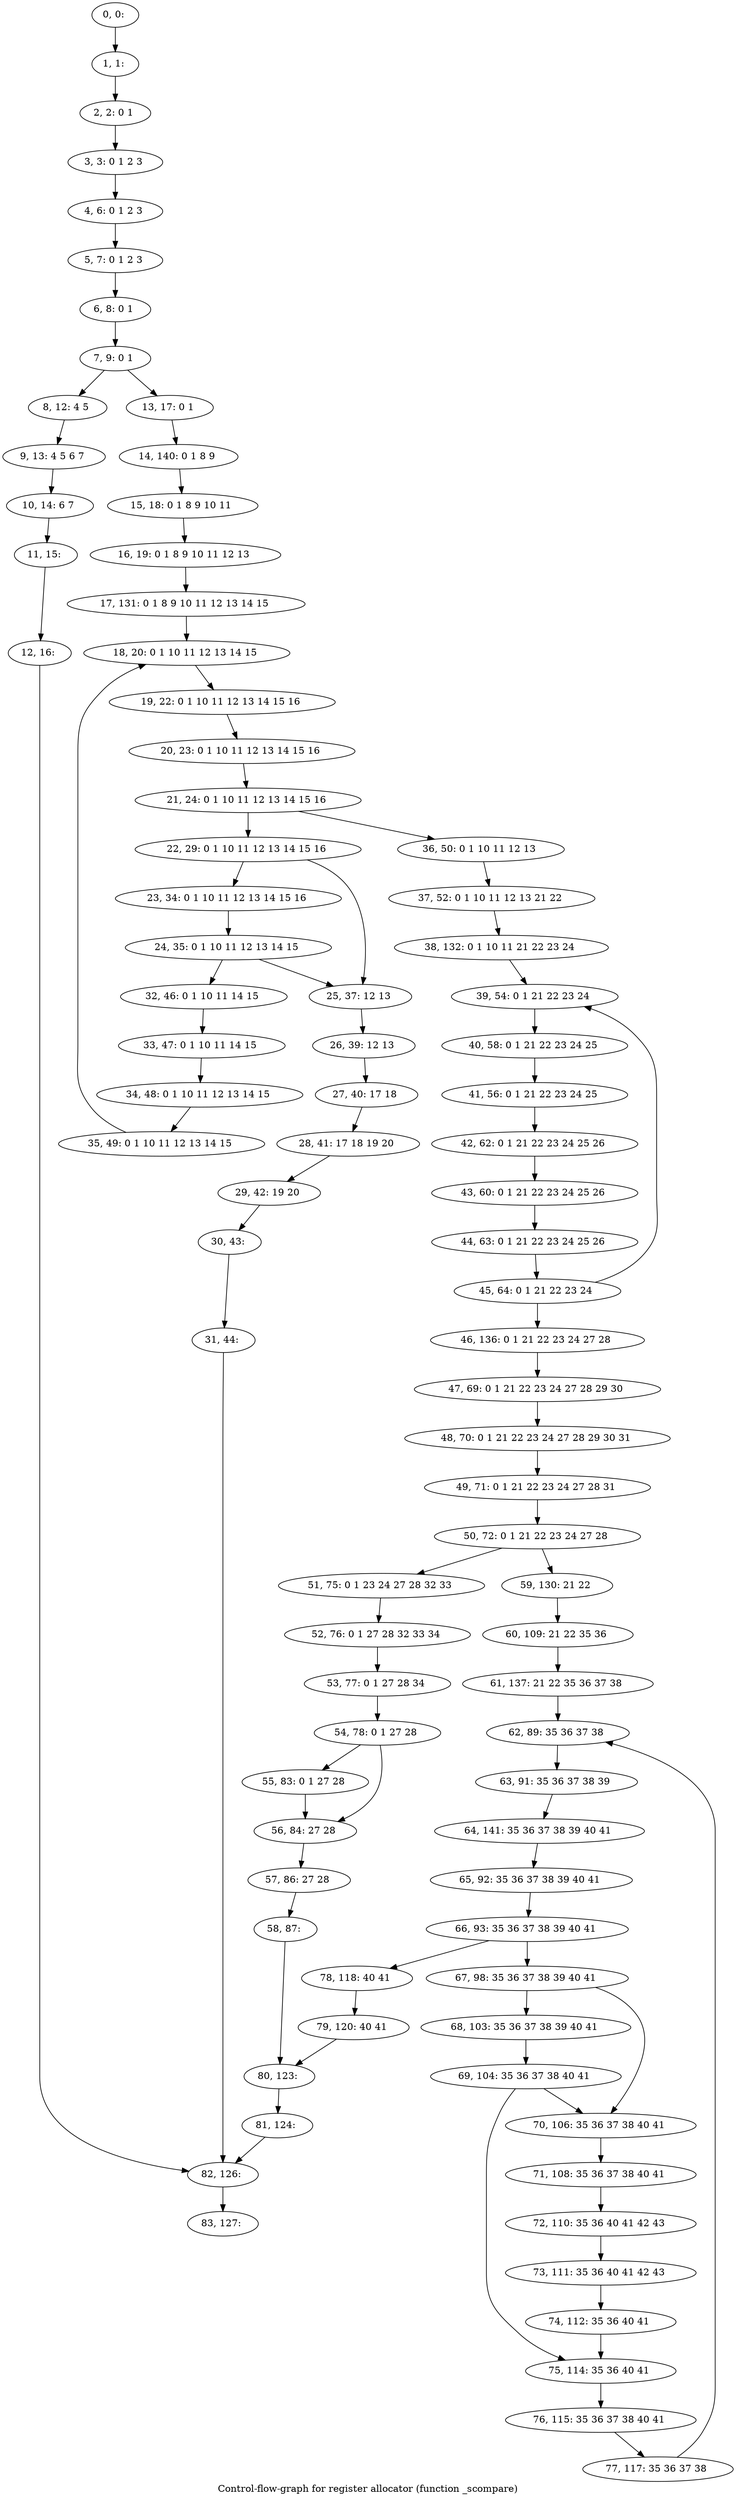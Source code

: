 digraph G {
graph [label="Control-flow-graph for register allocator (function _scompare)"]
0[label="0, 0: "];
1[label="1, 1: "];
2[label="2, 2: 0 1 "];
3[label="3, 3: 0 1 2 3 "];
4[label="4, 6: 0 1 2 3 "];
5[label="5, 7: 0 1 2 3 "];
6[label="6, 8: 0 1 "];
7[label="7, 9: 0 1 "];
8[label="8, 12: 4 5 "];
9[label="9, 13: 4 5 6 7 "];
10[label="10, 14: 6 7 "];
11[label="11, 15: "];
12[label="12, 16: "];
13[label="13, 17: 0 1 "];
14[label="14, 140: 0 1 8 9 "];
15[label="15, 18: 0 1 8 9 10 11 "];
16[label="16, 19: 0 1 8 9 10 11 12 13 "];
17[label="17, 131: 0 1 8 9 10 11 12 13 14 15 "];
18[label="18, 20: 0 1 10 11 12 13 14 15 "];
19[label="19, 22: 0 1 10 11 12 13 14 15 16 "];
20[label="20, 23: 0 1 10 11 12 13 14 15 16 "];
21[label="21, 24: 0 1 10 11 12 13 14 15 16 "];
22[label="22, 29: 0 1 10 11 12 13 14 15 16 "];
23[label="23, 34: 0 1 10 11 12 13 14 15 16 "];
24[label="24, 35: 0 1 10 11 12 13 14 15 "];
25[label="25, 37: 12 13 "];
26[label="26, 39: 12 13 "];
27[label="27, 40: 17 18 "];
28[label="28, 41: 17 18 19 20 "];
29[label="29, 42: 19 20 "];
30[label="30, 43: "];
31[label="31, 44: "];
32[label="32, 46: 0 1 10 11 14 15 "];
33[label="33, 47: 0 1 10 11 14 15 "];
34[label="34, 48: 0 1 10 11 12 13 14 15 "];
35[label="35, 49: 0 1 10 11 12 13 14 15 "];
36[label="36, 50: 0 1 10 11 12 13 "];
37[label="37, 52: 0 1 10 11 12 13 21 22 "];
38[label="38, 132: 0 1 10 11 21 22 23 24 "];
39[label="39, 54: 0 1 21 22 23 24 "];
40[label="40, 58: 0 1 21 22 23 24 25 "];
41[label="41, 56: 0 1 21 22 23 24 25 "];
42[label="42, 62: 0 1 21 22 23 24 25 26 "];
43[label="43, 60: 0 1 21 22 23 24 25 26 "];
44[label="44, 63: 0 1 21 22 23 24 25 26 "];
45[label="45, 64: 0 1 21 22 23 24 "];
46[label="46, 136: 0 1 21 22 23 24 27 28 "];
47[label="47, 69: 0 1 21 22 23 24 27 28 29 30 "];
48[label="48, 70: 0 1 21 22 23 24 27 28 29 30 31 "];
49[label="49, 71: 0 1 21 22 23 24 27 28 31 "];
50[label="50, 72: 0 1 21 22 23 24 27 28 "];
51[label="51, 75: 0 1 23 24 27 28 32 33 "];
52[label="52, 76: 0 1 27 28 32 33 34 "];
53[label="53, 77: 0 1 27 28 34 "];
54[label="54, 78: 0 1 27 28 "];
55[label="55, 83: 0 1 27 28 "];
56[label="56, 84: 27 28 "];
57[label="57, 86: 27 28 "];
58[label="58, 87: "];
59[label="59, 130: 21 22 "];
60[label="60, 109: 21 22 35 36 "];
61[label="61, 137: 21 22 35 36 37 38 "];
62[label="62, 89: 35 36 37 38 "];
63[label="63, 91: 35 36 37 38 39 "];
64[label="64, 141: 35 36 37 38 39 40 41 "];
65[label="65, 92: 35 36 37 38 39 40 41 "];
66[label="66, 93: 35 36 37 38 39 40 41 "];
67[label="67, 98: 35 36 37 38 39 40 41 "];
68[label="68, 103: 35 36 37 38 39 40 41 "];
69[label="69, 104: 35 36 37 38 40 41 "];
70[label="70, 106: 35 36 37 38 40 41 "];
71[label="71, 108: 35 36 37 38 40 41 "];
72[label="72, 110: 35 36 40 41 42 43 "];
73[label="73, 111: 35 36 40 41 42 43 "];
74[label="74, 112: 35 36 40 41 "];
75[label="75, 114: 35 36 40 41 "];
76[label="76, 115: 35 36 37 38 40 41 "];
77[label="77, 117: 35 36 37 38 "];
78[label="78, 118: 40 41 "];
79[label="79, 120: 40 41 "];
80[label="80, 123: "];
81[label="81, 124: "];
82[label="82, 126: "];
83[label="83, 127: "];
0->1 ;
1->2 ;
2->3 ;
3->4 ;
4->5 ;
5->6 ;
6->7 ;
7->8 ;
7->13 ;
8->9 ;
9->10 ;
10->11 ;
11->12 ;
12->82 ;
13->14 ;
14->15 ;
15->16 ;
16->17 ;
17->18 ;
18->19 ;
19->20 ;
20->21 ;
21->22 ;
21->36 ;
22->23 ;
22->25 ;
23->24 ;
24->25 ;
24->32 ;
25->26 ;
26->27 ;
27->28 ;
28->29 ;
29->30 ;
30->31 ;
31->82 ;
32->33 ;
33->34 ;
34->35 ;
35->18 ;
36->37 ;
37->38 ;
38->39 ;
39->40 ;
40->41 ;
41->42 ;
42->43 ;
43->44 ;
44->45 ;
45->46 ;
45->39 ;
46->47 ;
47->48 ;
48->49 ;
49->50 ;
50->51 ;
50->59 ;
51->52 ;
52->53 ;
53->54 ;
54->55 ;
54->56 ;
55->56 ;
56->57 ;
57->58 ;
58->80 ;
59->60 ;
60->61 ;
61->62 ;
62->63 ;
63->64 ;
64->65 ;
65->66 ;
66->67 ;
66->78 ;
67->68 ;
67->70 ;
68->69 ;
69->70 ;
69->75 ;
70->71 ;
71->72 ;
72->73 ;
73->74 ;
74->75 ;
75->76 ;
76->77 ;
77->62 ;
78->79 ;
79->80 ;
80->81 ;
81->82 ;
82->83 ;
}
